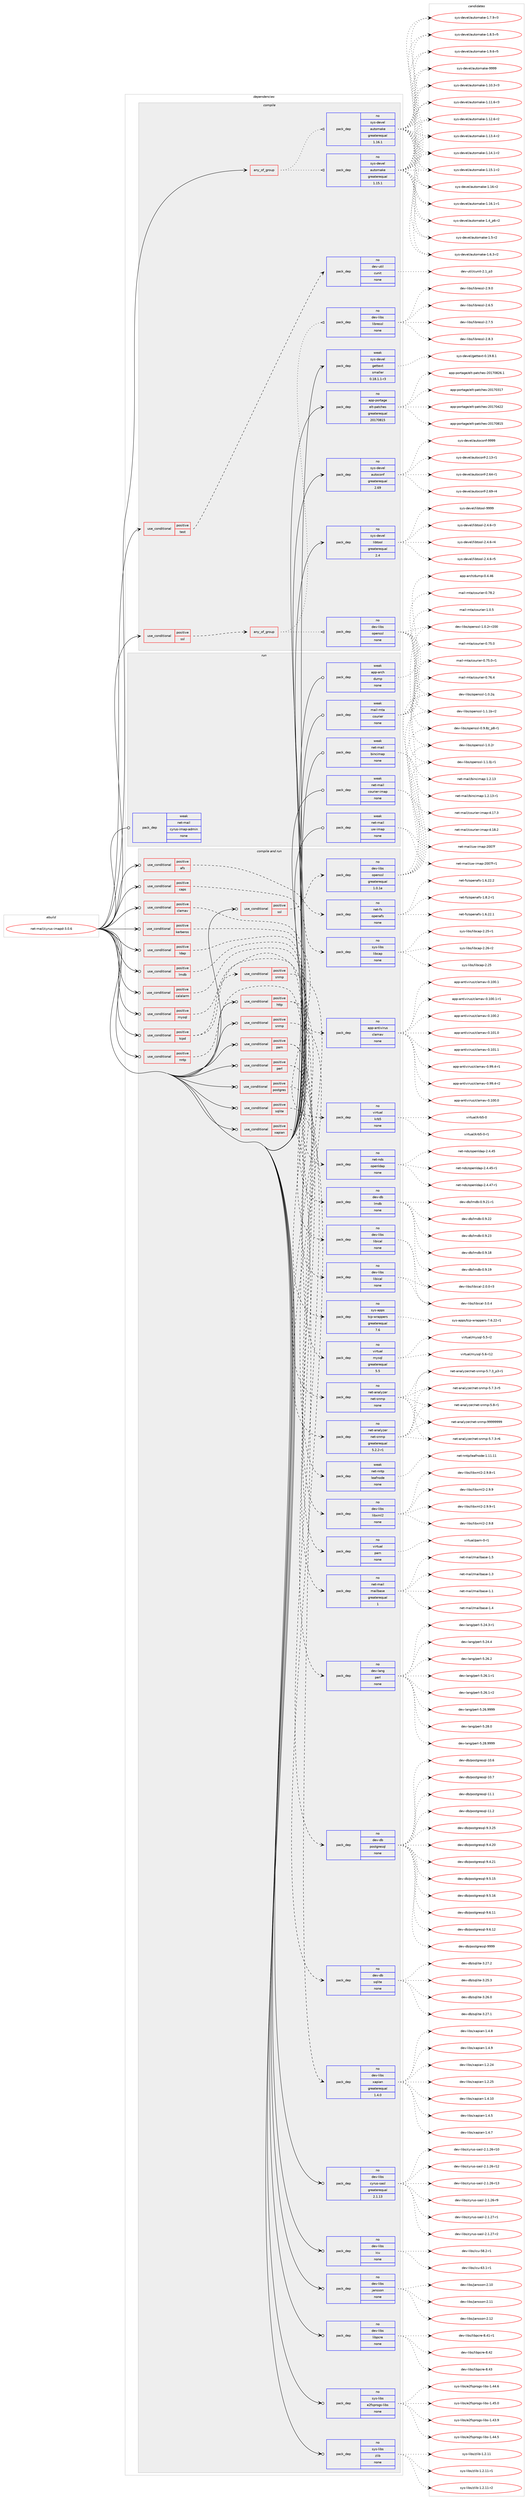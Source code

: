 digraph prolog {

# *************
# Graph options
# *************

newrank=true;
concentrate=true;
compound=true;
graph [rankdir=LR,fontname=Helvetica,fontsize=10,ranksep=1.5];#, ranksep=2.5, nodesep=0.2];
edge  [arrowhead=vee];
node  [fontname=Helvetica,fontsize=10];

# **********
# The ebuild
# **********

subgraph cluster_leftcol {
color=gray;
rank=same;
label=<<i>ebuild</i>>;
id [label="net-mail/cyrus-imapd-3.0.6", color=red, width=4, href="../net-mail/cyrus-imapd-3.0.6.svg"];
}

# ****************
# The dependencies
# ****************

subgraph cluster_midcol {
color=gray;
label=<<i>dependencies</i>>;
subgraph cluster_compile {
fillcolor="#eeeeee";
style=filled;
label=<<i>compile</i>>;
subgraph any26248 {
dependency1663247 [label=<<TABLE BORDER="0" CELLBORDER="1" CELLSPACING="0" CELLPADDING="4"><TR><TD CELLPADDING="10">any_of_group</TD></TR></TABLE>>, shape=none, color=red];subgraph pack1189097 {
dependency1663248 [label=<<TABLE BORDER="0" CELLBORDER="1" CELLSPACING="0" CELLPADDING="4" WIDTH="220"><TR><TD ROWSPAN="6" CELLPADDING="30">pack_dep</TD></TR><TR><TD WIDTH="110">no</TD></TR><TR><TD>sys-devel</TD></TR><TR><TD>automake</TD></TR><TR><TD>greaterequal</TD></TR><TR><TD>1.16.1</TD></TR></TABLE>>, shape=none, color=blue];
}
dependency1663247:e -> dependency1663248:w [weight=20,style="dotted",arrowhead="oinv"];
subgraph pack1189098 {
dependency1663249 [label=<<TABLE BORDER="0" CELLBORDER="1" CELLSPACING="0" CELLPADDING="4" WIDTH="220"><TR><TD ROWSPAN="6" CELLPADDING="30">pack_dep</TD></TR><TR><TD WIDTH="110">no</TD></TR><TR><TD>sys-devel</TD></TR><TR><TD>automake</TD></TR><TR><TD>greaterequal</TD></TR><TR><TD>1.15.1</TD></TR></TABLE>>, shape=none, color=blue];
}
dependency1663247:e -> dependency1663249:w [weight=20,style="dotted",arrowhead="oinv"];
}
id:e -> dependency1663247:w [weight=20,style="solid",arrowhead="vee"];
subgraph cond447114 {
dependency1663250 [label=<<TABLE BORDER="0" CELLBORDER="1" CELLSPACING="0" CELLPADDING="4"><TR><TD ROWSPAN="3" CELLPADDING="10">use_conditional</TD></TR><TR><TD>positive</TD></TR><TR><TD>ssl</TD></TR></TABLE>>, shape=none, color=red];
subgraph any26249 {
dependency1663251 [label=<<TABLE BORDER="0" CELLBORDER="1" CELLSPACING="0" CELLPADDING="4"><TR><TD CELLPADDING="10">any_of_group</TD></TR></TABLE>>, shape=none, color=red];subgraph pack1189099 {
dependency1663252 [label=<<TABLE BORDER="0" CELLBORDER="1" CELLSPACING="0" CELLPADDING="4" WIDTH="220"><TR><TD ROWSPAN="6" CELLPADDING="30">pack_dep</TD></TR><TR><TD WIDTH="110">no</TD></TR><TR><TD>dev-libs</TD></TR><TR><TD>openssl</TD></TR><TR><TD>none</TD></TR><TR><TD></TD></TR></TABLE>>, shape=none, color=blue];
}
dependency1663251:e -> dependency1663252:w [weight=20,style="dotted",arrowhead="oinv"];
subgraph pack1189100 {
dependency1663253 [label=<<TABLE BORDER="0" CELLBORDER="1" CELLSPACING="0" CELLPADDING="4" WIDTH="220"><TR><TD ROWSPAN="6" CELLPADDING="30">pack_dep</TD></TR><TR><TD WIDTH="110">no</TD></TR><TR><TD>dev-libs</TD></TR><TR><TD>libressl</TD></TR><TR><TD>none</TD></TR><TR><TD></TD></TR></TABLE>>, shape=none, color=blue];
}
dependency1663251:e -> dependency1663253:w [weight=20,style="dotted",arrowhead="oinv"];
}
dependency1663250:e -> dependency1663251:w [weight=20,style="dashed",arrowhead="vee"];
}
id:e -> dependency1663250:w [weight=20,style="solid",arrowhead="vee"];
subgraph cond447115 {
dependency1663254 [label=<<TABLE BORDER="0" CELLBORDER="1" CELLSPACING="0" CELLPADDING="4"><TR><TD ROWSPAN="3" CELLPADDING="10">use_conditional</TD></TR><TR><TD>positive</TD></TR><TR><TD>test</TD></TR></TABLE>>, shape=none, color=red];
subgraph pack1189101 {
dependency1663255 [label=<<TABLE BORDER="0" CELLBORDER="1" CELLSPACING="0" CELLPADDING="4" WIDTH="220"><TR><TD ROWSPAN="6" CELLPADDING="30">pack_dep</TD></TR><TR><TD WIDTH="110">no</TD></TR><TR><TD>dev-util</TD></TR><TR><TD>cunit</TD></TR><TR><TD>none</TD></TR><TR><TD></TD></TR></TABLE>>, shape=none, color=blue];
}
dependency1663254:e -> dependency1663255:w [weight=20,style="dashed",arrowhead="vee"];
}
id:e -> dependency1663254:w [weight=20,style="solid",arrowhead="vee"];
subgraph pack1189102 {
dependency1663256 [label=<<TABLE BORDER="0" CELLBORDER="1" CELLSPACING="0" CELLPADDING="4" WIDTH="220"><TR><TD ROWSPAN="6" CELLPADDING="30">pack_dep</TD></TR><TR><TD WIDTH="110">no</TD></TR><TR><TD>app-portage</TD></TR><TR><TD>elt-patches</TD></TR><TR><TD>greaterequal</TD></TR><TR><TD>20170815</TD></TR></TABLE>>, shape=none, color=blue];
}
id:e -> dependency1663256:w [weight=20,style="solid",arrowhead="vee"];
subgraph pack1189103 {
dependency1663257 [label=<<TABLE BORDER="0" CELLBORDER="1" CELLSPACING="0" CELLPADDING="4" WIDTH="220"><TR><TD ROWSPAN="6" CELLPADDING="30">pack_dep</TD></TR><TR><TD WIDTH="110">no</TD></TR><TR><TD>sys-devel</TD></TR><TR><TD>autoconf</TD></TR><TR><TD>greaterequal</TD></TR><TR><TD>2.69</TD></TR></TABLE>>, shape=none, color=blue];
}
id:e -> dependency1663257:w [weight=20,style="solid",arrowhead="vee"];
subgraph pack1189104 {
dependency1663258 [label=<<TABLE BORDER="0" CELLBORDER="1" CELLSPACING="0" CELLPADDING="4" WIDTH="220"><TR><TD ROWSPAN="6" CELLPADDING="30">pack_dep</TD></TR><TR><TD WIDTH="110">no</TD></TR><TR><TD>sys-devel</TD></TR><TR><TD>libtool</TD></TR><TR><TD>greaterequal</TD></TR><TR><TD>2.4</TD></TR></TABLE>>, shape=none, color=blue];
}
id:e -> dependency1663258:w [weight=20,style="solid",arrowhead="vee"];
subgraph pack1189105 {
dependency1663259 [label=<<TABLE BORDER="0" CELLBORDER="1" CELLSPACING="0" CELLPADDING="4" WIDTH="220"><TR><TD ROWSPAN="6" CELLPADDING="30">pack_dep</TD></TR><TR><TD WIDTH="110">weak</TD></TR><TR><TD>sys-devel</TD></TR><TR><TD>gettext</TD></TR><TR><TD>smaller</TD></TR><TR><TD>0.18.1.1-r3</TD></TR></TABLE>>, shape=none, color=blue];
}
id:e -> dependency1663259:w [weight=20,style="solid",arrowhead="vee"];
}
subgraph cluster_compileandrun {
fillcolor="#eeeeee";
style=filled;
label=<<i>compile and run</i>>;
subgraph cond447116 {
dependency1663260 [label=<<TABLE BORDER="0" CELLBORDER="1" CELLSPACING="0" CELLPADDING="4"><TR><TD ROWSPAN="3" CELLPADDING="10">use_conditional</TD></TR><TR><TD>positive</TD></TR><TR><TD>afs</TD></TR></TABLE>>, shape=none, color=red];
subgraph pack1189106 {
dependency1663261 [label=<<TABLE BORDER="0" CELLBORDER="1" CELLSPACING="0" CELLPADDING="4" WIDTH="220"><TR><TD ROWSPAN="6" CELLPADDING="30">pack_dep</TD></TR><TR><TD WIDTH="110">no</TD></TR><TR><TD>net-fs</TD></TR><TR><TD>openafs</TD></TR><TR><TD>none</TD></TR><TR><TD></TD></TR></TABLE>>, shape=none, color=blue];
}
dependency1663260:e -> dependency1663261:w [weight=20,style="dashed",arrowhead="vee"];
}
id:e -> dependency1663260:w [weight=20,style="solid",arrowhead="odotvee"];
subgraph cond447117 {
dependency1663262 [label=<<TABLE BORDER="0" CELLBORDER="1" CELLSPACING="0" CELLPADDING="4"><TR><TD ROWSPAN="3" CELLPADDING="10">use_conditional</TD></TR><TR><TD>positive</TD></TR><TR><TD>calalarm</TD></TR></TABLE>>, shape=none, color=red];
subgraph pack1189107 {
dependency1663263 [label=<<TABLE BORDER="0" CELLBORDER="1" CELLSPACING="0" CELLPADDING="4" WIDTH="220"><TR><TD ROWSPAN="6" CELLPADDING="30">pack_dep</TD></TR><TR><TD WIDTH="110">no</TD></TR><TR><TD>dev-libs</TD></TR><TR><TD>libical</TD></TR><TR><TD>none</TD></TR><TR><TD></TD></TR></TABLE>>, shape=none, color=blue];
}
dependency1663262:e -> dependency1663263:w [weight=20,style="dashed",arrowhead="vee"];
}
id:e -> dependency1663262:w [weight=20,style="solid",arrowhead="odotvee"];
subgraph cond447118 {
dependency1663264 [label=<<TABLE BORDER="0" CELLBORDER="1" CELLSPACING="0" CELLPADDING="4"><TR><TD ROWSPAN="3" CELLPADDING="10">use_conditional</TD></TR><TR><TD>positive</TD></TR><TR><TD>caps</TD></TR></TABLE>>, shape=none, color=red];
subgraph pack1189108 {
dependency1663265 [label=<<TABLE BORDER="0" CELLBORDER="1" CELLSPACING="0" CELLPADDING="4" WIDTH="220"><TR><TD ROWSPAN="6" CELLPADDING="30">pack_dep</TD></TR><TR><TD WIDTH="110">no</TD></TR><TR><TD>sys-libs</TD></TR><TR><TD>libcap</TD></TR><TR><TD>none</TD></TR><TR><TD></TD></TR></TABLE>>, shape=none, color=blue];
}
dependency1663264:e -> dependency1663265:w [weight=20,style="dashed",arrowhead="vee"];
}
id:e -> dependency1663264:w [weight=20,style="solid",arrowhead="odotvee"];
subgraph cond447119 {
dependency1663266 [label=<<TABLE BORDER="0" CELLBORDER="1" CELLSPACING="0" CELLPADDING="4"><TR><TD ROWSPAN="3" CELLPADDING="10">use_conditional</TD></TR><TR><TD>positive</TD></TR><TR><TD>clamav</TD></TR></TABLE>>, shape=none, color=red];
subgraph pack1189109 {
dependency1663267 [label=<<TABLE BORDER="0" CELLBORDER="1" CELLSPACING="0" CELLPADDING="4" WIDTH="220"><TR><TD ROWSPAN="6" CELLPADDING="30">pack_dep</TD></TR><TR><TD WIDTH="110">no</TD></TR><TR><TD>app-antivirus</TD></TR><TR><TD>clamav</TD></TR><TR><TD>none</TD></TR><TR><TD></TD></TR></TABLE>>, shape=none, color=blue];
}
dependency1663266:e -> dependency1663267:w [weight=20,style="dashed",arrowhead="vee"];
}
id:e -> dependency1663266:w [weight=20,style="solid",arrowhead="odotvee"];
subgraph cond447120 {
dependency1663268 [label=<<TABLE BORDER="0" CELLBORDER="1" CELLSPACING="0" CELLPADDING="4"><TR><TD ROWSPAN="3" CELLPADDING="10">use_conditional</TD></TR><TR><TD>positive</TD></TR><TR><TD>http</TD></TR></TABLE>>, shape=none, color=red];
subgraph pack1189110 {
dependency1663269 [label=<<TABLE BORDER="0" CELLBORDER="1" CELLSPACING="0" CELLPADDING="4" WIDTH="220"><TR><TD ROWSPAN="6" CELLPADDING="30">pack_dep</TD></TR><TR><TD WIDTH="110">no</TD></TR><TR><TD>dev-libs</TD></TR><TR><TD>libxml2</TD></TR><TR><TD>none</TD></TR><TR><TD></TD></TR></TABLE>>, shape=none, color=blue];
}
dependency1663268:e -> dependency1663269:w [weight=20,style="dashed",arrowhead="vee"];
subgraph pack1189111 {
dependency1663270 [label=<<TABLE BORDER="0" CELLBORDER="1" CELLSPACING="0" CELLPADDING="4" WIDTH="220"><TR><TD ROWSPAN="6" CELLPADDING="30">pack_dep</TD></TR><TR><TD WIDTH="110">no</TD></TR><TR><TD>dev-libs</TD></TR><TR><TD>libical</TD></TR><TR><TD>none</TD></TR><TR><TD></TD></TR></TABLE>>, shape=none, color=blue];
}
dependency1663268:e -> dependency1663270:w [weight=20,style="dashed",arrowhead="vee"];
}
id:e -> dependency1663268:w [weight=20,style="solid",arrowhead="odotvee"];
subgraph cond447121 {
dependency1663271 [label=<<TABLE BORDER="0" CELLBORDER="1" CELLSPACING="0" CELLPADDING="4"><TR><TD ROWSPAN="3" CELLPADDING="10">use_conditional</TD></TR><TR><TD>positive</TD></TR><TR><TD>kerberos</TD></TR></TABLE>>, shape=none, color=red];
subgraph pack1189112 {
dependency1663272 [label=<<TABLE BORDER="0" CELLBORDER="1" CELLSPACING="0" CELLPADDING="4" WIDTH="220"><TR><TD ROWSPAN="6" CELLPADDING="30">pack_dep</TD></TR><TR><TD WIDTH="110">no</TD></TR><TR><TD>virtual</TD></TR><TR><TD>krb5</TD></TR><TR><TD>none</TD></TR><TR><TD></TD></TR></TABLE>>, shape=none, color=blue];
}
dependency1663271:e -> dependency1663272:w [weight=20,style="dashed",arrowhead="vee"];
}
id:e -> dependency1663271:w [weight=20,style="solid",arrowhead="odotvee"];
subgraph cond447122 {
dependency1663273 [label=<<TABLE BORDER="0" CELLBORDER="1" CELLSPACING="0" CELLPADDING="4"><TR><TD ROWSPAN="3" CELLPADDING="10">use_conditional</TD></TR><TR><TD>positive</TD></TR><TR><TD>ldap</TD></TR></TABLE>>, shape=none, color=red];
subgraph pack1189113 {
dependency1663274 [label=<<TABLE BORDER="0" CELLBORDER="1" CELLSPACING="0" CELLPADDING="4" WIDTH="220"><TR><TD ROWSPAN="6" CELLPADDING="30">pack_dep</TD></TR><TR><TD WIDTH="110">no</TD></TR><TR><TD>net-nds</TD></TR><TR><TD>openldap</TD></TR><TR><TD>none</TD></TR><TR><TD></TD></TR></TABLE>>, shape=none, color=blue];
}
dependency1663273:e -> dependency1663274:w [weight=20,style="dashed",arrowhead="vee"];
}
id:e -> dependency1663273:w [weight=20,style="solid",arrowhead="odotvee"];
subgraph cond447123 {
dependency1663275 [label=<<TABLE BORDER="0" CELLBORDER="1" CELLSPACING="0" CELLPADDING="4"><TR><TD ROWSPAN="3" CELLPADDING="10">use_conditional</TD></TR><TR><TD>positive</TD></TR><TR><TD>lmdb</TD></TR></TABLE>>, shape=none, color=red];
subgraph pack1189114 {
dependency1663276 [label=<<TABLE BORDER="0" CELLBORDER="1" CELLSPACING="0" CELLPADDING="4" WIDTH="220"><TR><TD ROWSPAN="6" CELLPADDING="30">pack_dep</TD></TR><TR><TD WIDTH="110">no</TD></TR><TR><TD>dev-db</TD></TR><TR><TD>lmdb</TD></TR><TR><TD>none</TD></TR><TR><TD></TD></TR></TABLE>>, shape=none, color=blue];
}
dependency1663275:e -> dependency1663276:w [weight=20,style="dashed",arrowhead="vee"];
}
id:e -> dependency1663275:w [weight=20,style="solid",arrowhead="odotvee"];
subgraph cond447124 {
dependency1663277 [label=<<TABLE BORDER="0" CELLBORDER="1" CELLSPACING="0" CELLPADDING="4"><TR><TD ROWSPAN="3" CELLPADDING="10">use_conditional</TD></TR><TR><TD>positive</TD></TR><TR><TD>mysql</TD></TR></TABLE>>, shape=none, color=red];
subgraph pack1189115 {
dependency1663278 [label=<<TABLE BORDER="0" CELLBORDER="1" CELLSPACING="0" CELLPADDING="4" WIDTH="220"><TR><TD ROWSPAN="6" CELLPADDING="30">pack_dep</TD></TR><TR><TD WIDTH="110">no</TD></TR><TR><TD>virtual</TD></TR><TR><TD>mysql</TD></TR><TR><TD>greaterequal</TD></TR><TR><TD>5.5</TD></TR></TABLE>>, shape=none, color=blue];
}
dependency1663277:e -> dependency1663278:w [weight=20,style="dashed",arrowhead="vee"];
}
id:e -> dependency1663277:w [weight=20,style="solid",arrowhead="odotvee"];
subgraph cond447125 {
dependency1663279 [label=<<TABLE BORDER="0" CELLBORDER="1" CELLSPACING="0" CELLPADDING="4"><TR><TD ROWSPAN="3" CELLPADDING="10">use_conditional</TD></TR><TR><TD>positive</TD></TR><TR><TD>nntp</TD></TR></TABLE>>, shape=none, color=red];
subgraph pack1189116 {
dependency1663280 [label=<<TABLE BORDER="0" CELLBORDER="1" CELLSPACING="0" CELLPADDING="4" WIDTH="220"><TR><TD ROWSPAN="6" CELLPADDING="30">pack_dep</TD></TR><TR><TD WIDTH="110">weak</TD></TR><TR><TD>net-nntp</TD></TR><TR><TD>leafnode</TD></TR><TR><TD>none</TD></TR><TR><TD></TD></TR></TABLE>>, shape=none, color=blue];
}
dependency1663279:e -> dependency1663280:w [weight=20,style="dashed",arrowhead="vee"];
}
id:e -> dependency1663279:w [weight=20,style="solid",arrowhead="odotvee"];
subgraph cond447126 {
dependency1663281 [label=<<TABLE BORDER="0" CELLBORDER="1" CELLSPACING="0" CELLPADDING="4"><TR><TD ROWSPAN="3" CELLPADDING="10">use_conditional</TD></TR><TR><TD>positive</TD></TR><TR><TD>pam</TD></TR></TABLE>>, shape=none, color=red];
subgraph pack1189117 {
dependency1663282 [label=<<TABLE BORDER="0" CELLBORDER="1" CELLSPACING="0" CELLPADDING="4" WIDTH="220"><TR><TD ROWSPAN="6" CELLPADDING="30">pack_dep</TD></TR><TR><TD WIDTH="110">no</TD></TR><TR><TD>virtual</TD></TR><TR><TD>pam</TD></TR><TR><TD>none</TD></TR><TR><TD></TD></TR></TABLE>>, shape=none, color=blue];
}
dependency1663281:e -> dependency1663282:w [weight=20,style="dashed",arrowhead="vee"];
subgraph pack1189118 {
dependency1663283 [label=<<TABLE BORDER="0" CELLBORDER="1" CELLSPACING="0" CELLPADDING="4" WIDTH="220"><TR><TD ROWSPAN="6" CELLPADDING="30">pack_dep</TD></TR><TR><TD WIDTH="110">no</TD></TR><TR><TD>net-mail</TD></TR><TR><TD>mailbase</TD></TR><TR><TD>greaterequal</TD></TR><TR><TD>1</TD></TR></TABLE>>, shape=none, color=blue];
}
dependency1663281:e -> dependency1663283:w [weight=20,style="dashed",arrowhead="vee"];
}
id:e -> dependency1663281:w [weight=20,style="solid",arrowhead="odotvee"];
subgraph cond447127 {
dependency1663284 [label=<<TABLE BORDER="0" CELLBORDER="1" CELLSPACING="0" CELLPADDING="4"><TR><TD ROWSPAN="3" CELLPADDING="10">use_conditional</TD></TR><TR><TD>positive</TD></TR><TR><TD>perl</TD></TR></TABLE>>, shape=none, color=red];
subgraph pack1189119 {
dependency1663285 [label=<<TABLE BORDER="0" CELLBORDER="1" CELLSPACING="0" CELLPADDING="4" WIDTH="220"><TR><TD ROWSPAN="6" CELLPADDING="30">pack_dep</TD></TR><TR><TD WIDTH="110">no</TD></TR><TR><TD>dev-lang</TD></TR><TR><TD>perl</TD></TR><TR><TD>none</TD></TR><TR><TD></TD></TR></TABLE>>, shape=none, color=blue];
}
dependency1663284:e -> dependency1663285:w [weight=20,style="dashed",arrowhead="vee"];
}
id:e -> dependency1663284:w [weight=20,style="solid",arrowhead="odotvee"];
subgraph cond447128 {
dependency1663286 [label=<<TABLE BORDER="0" CELLBORDER="1" CELLSPACING="0" CELLPADDING="4"><TR><TD ROWSPAN="3" CELLPADDING="10">use_conditional</TD></TR><TR><TD>positive</TD></TR><TR><TD>postgres</TD></TR></TABLE>>, shape=none, color=red];
subgraph pack1189120 {
dependency1663287 [label=<<TABLE BORDER="0" CELLBORDER="1" CELLSPACING="0" CELLPADDING="4" WIDTH="220"><TR><TD ROWSPAN="6" CELLPADDING="30">pack_dep</TD></TR><TR><TD WIDTH="110">no</TD></TR><TR><TD>dev-db</TD></TR><TR><TD>postgresql</TD></TR><TR><TD>none</TD></TR><TR><TD></TD></TR></TABLE>>, shape=none, color=blue];
}
dependency1663286:e -> dependency1663287:w [weight=20,style="dashed",arrowhead="vee"];
}
id:e -> dependency1663286:w [weight=20,style="solid",arrowhead="odotvee"];
subgraph cond447129 {
dependency1663288 [label=<<TABLE BORDER="0" CELLBORDER="1" CELLSPACING="0" CELLPADDING="4"><TR><TD ROWSPAN="3" CELLPADDING="10">use_conditional</TD></TR><TR><TD>positive</TD></TR><TR><TD>snmp</TD></TR></TABLE>>, shape=none, color=red];
subgraph pack1189121 {
dependency1663289 [label=<<TABLE BORDER="0" CELLBORDER="1" CELLSPACING="0" CELLPADDING="4" WIDTH="220"><TR><TD ROWSPAN="6" CELLPADDING="30">pack_dep</TD></TR><TR><TD WIDTH="110">no</TD></TR><TR><TD>net-analyzer</TD></TR><TR><TD>net-snmp</TD></TR><TR><TD>greaterequal</TD></TR><TR><TD>5.2.2-r1</TD></TR></TABLE>>, shape=none, color=blue];
}
dependency1663288:e -> dependency1663289:w [weight=20,style="dashed",arrowhead="vee"];
}
id:e -> dependency1663288:w [weight=20,style="solid",arrowhead="odotvee"];
subgraph cond447130 {
dependency1663290 [label=<<TABLE BORDER="0" CELLBORDER="1" CELLSPACING="0" CELLPADDING="4"><TR><TD ROWSPAN="3" CELLPADDING="10">use_conditional</TD></TR><TR><TD>positive</TD></TR><TR><TD>sqlite</TD></TR></TABLE>>, shape=none, color=red];
subgraph pack1189122 {
dependency1663291 [label=<<TABLE BORDER="0" CELLBORDER="1" CELLSPACING="0" CELLPADDING="4" WIDTH="220"><TR><TD ROWSPAN="6" CELLPADDING="30">pack_dep</TD></TR><TR><TD WIDTH="110">no</TD></TR><TR><TD>dev-db</TD></TR><TR><TD>sqlite</TD></TR><TR><TD>none</TD></TR><TR><TD></TD></TR></TABLE>>, shape=none, color=blue];
}
dependency1663290:e -> dependency1663291:w [weight=20,style="dashed",arrowhead="vee"];
}
id:e -> dependency1663290:w [weight=20,style="solid",arrowhead="odotvee"];
subgraph cond447131 {
dependency1663292 [label=<<TABLE BORDER="0" CELLBORDER="1" CELLSPACING="0" CELLPADDING="4"><TR><TD ROWSPAN="3" CELLPADDING="10">use_conditional</TD></TR><TR><TD>positive</TD></TR><TR><TD>ssl</TD></TR></TABLE>>, shape=none, color=red];
subgraph pack1189123 {
dependency1663293 [label=<<TABLE BORDER="0" CELLBORDER="1" CELLSPACING="0" CELLPADDING="4" WIDTH="220"><TR><TD ROWSPAN="6" CELLPADDING="30">pack_dep</TD></TR><TR><TD WIDTH="110">no</TD></TR><TR><TD>dev-libs</TD></TR><TR><TD>openssl</TD></TR><TR><TD>greaterequal</TD></TR><TR><TD>1.0.1e</TD></TR></TABLE>>, shape=none, color=blue];
}
dependency1663292:e -> dependency1663293:w [weight=20,style="dashed",arrowhead="vee"];
}
id:e -> dependency1663292:w [weight=20,style="solid",arrowhead="odotvee"];
subgraph cond447132 {
dependency1663294 [label=<<TABLE BORDER="0" CELLBORDER="1" CELLSPACING="0" CELLPADDING="4"><TR><TD ROWSPAN="3" CELLPADDING="10">use_conditional</TD></TR><TR><TD>positive</TD></TR><TR><TD>tcpd</TD></TR></TABLE>>, shape=none, color=red];
subgraph pack1189124 {
dependency1663295 [label=<<TABLE BORDER="0" CELLBORDER="1" CELLSPACING="0" CELLPADDING="4" WIDTH="220"><TR><TD ROWSPAN="6" CELLPADDING="30">pack_dep</TD></TR><TR><TD WIDTH="110">no</TD></TR><TR><TD>sys-apps</TD></TR><TR><TD>tcp-wrappers</TD></TR><TR><TD>greaterequal</TD></TR><TR><TD>7.6</TD></TR></TABLE>>, shape=none, color=blue];
}
dependency1663294:e -> dependency1663295:w [weight=20,style="dashed",arrowhead="vee"];
subgraph cond447133 {
dependency1663296 [label=<<TABLE BORDER="0" CELLBORDER="1" CELLSPACING="0" CELLPADDING="4"><TR><TD ROWSPAN="3" CELLPADDING="10">use_conditional</TD></TR><TR><TD>positive</TD></TR><TR><TD>snmp</TD></TR></TABLE>>, shape=none, color=red];
subgraph pack1189125 {
dependency1663297 [label=<<TABLE BORDER="0" CELLBORDER="1" CELLSPACING="0" CELLPADDING="4" WIDTH="220"><TR><TD ROWSPAN="6" CELLPADDING="30">pack_dep</TD></TR><TR><TD WIDTH="110">no</TD></TR><TR><TD>net-analyzer</TD></TR><TR><TD>net-snmp</TD></TR><TR><TD>none</TD></TR><TR><TD></TD></TR></TABLE>>, shape=none, color=blue];
}
dependency1663296:e -> dependency1663297:w [weight=20,style="dashed",arrowhead="vee"];
}
dependency1663294:e -> dependency1663296:w [weight=20,style="dashed",arrowhead="vee"];
}
id:e -> dependency1663294:w [weight=20,style="solid",arrowhead="odotvee"];
subgraph cond447134 {
dependency1663298 [label=<<TABLE BORDER="0" CELLBORDER="1" CELLSPACING="0" CELLPADDING="4"><TR><TD ROWSPAN="3" CELLPADDING="10">use_conditional</TD></TR><TR><TD>positive</TD></TR><TR><TD>xapian</TD></TR></TABLE>>, shape=none, color=red];
subgraph pack1189126 {
dependency1663299 [label=<<TABLE BORDER="0" CELLBORDER="1" CELLSPACING="0" CELLPADDING="4" WIDTH="220"><TR><TD ROWSPAN="6" CELLPADDING="30">pack_dep</TD></TR><TR><TD WIDTH="110">no</TD></TR><TR><TD>dev-libs</TD></TR><TR><TD>xapian</TD></TR><TR><TD>greaterequal</TD></TR><TR><TD>1.4.0</TD></TR></TABLE>>, shape=none, color=blue];
}
dependency1663298:e -> dependency1663299:w [weight=20,style="dashed",arrowhead="vee"];
}
id:e -> dependency1663298:w [weight=20,style="solid",arrowhead="odotvee"];
subgraph pack1189127 {
dependency1663300 [label=<<TABLE BORDER="0" CELLBORDER="1" CELLSPACING="0" CELLPADDING="4" WIDTH="220"><TR><TD ROWSPAN="6" CELLPADDING="30">pack_dep</TD></TR><TR><TD WIDTH="110">no</TD></TR><TR><TD>dev-libs</TD></TR><TR><TD>cyrus-sasl</TD></TR><TR><TD>greaterequal</TD></TR><TR><TD>2.1.13</TD></TR></TABLE>>, shape=none, color=blue];
}
id:e -> dependency1663300:w [weight=20,style="solid",arrowhead="odotvee"];
subgraph pack1189128 {
dependency1663301 [label=<<TABLE BORDER="0" CELLBORDER="1" CELLSPACING="0" CELLPADDING="4" WIDTH="220"><TR><TD ROWSPAN="6" CELLPADDING="30">pack_dep</TD></TR><TR><TD WIDTH="110">no</TD></TR><TR><TD>dev-libs</TD></TR><TR><TD>icu</TD></TR><TR><TD>none</TD></TR><TR><TD></TD></TR></TABLE>>, shape=none, color=blue];
}
id:e -> dependency1663301:w [weight=20,style="solid",arrowhead="odotvee"];
subgraph pack1189129 {
dependency1663302 [label=<<TABLE BORDER="0" CELLBORDER="1" CELLSPACING="0" CELLPADDING="4" WIDTH="220"><TR><TD ROWSPAN="6" CELLPADDING="30">pack_dep</TD></TR><TR><TD WIDTH="110">no</TD></TR><TR><TD>dev-libs</TD></TR><TR><TD>jansson</TD></TR><TR><TD>none</TD></TR><TR><TD></TD></TR></TABLE>>, shape=none, color=blue];
}
id:e -> dependency1663302:w [weight=20,style="solid",arrowhead="odotvee"];
subgraph pack1189130 {
dependency1663303 [label=<<TABLE BORDER="0" CELLBORDER="1" CELLSPACING="0" CELLPADDING="4" WIDTH="220"><TR><TD ROWSPAN="6" CELLPADDING="30">pack_dep</TD></TR><TR><TD WIDTH="110">no</TD></TR><TR><TD>dev-libs</TD></TR><TR><TD>libpcre</TD></TR><TR><TD>none</TD></TR><TR><TD></TD></TR></TABLE>>, shape=none, color=blue];
}
id:e -> dependency1663303:w [weight=20,style="solid",arrowhead="odotvee"];
subgraph pack1189131 {
dependency1663304 [label=<<TABLE BORDER="0" CELLBORDER="1" CELLSPACING="0" CELLPADDING="4" WIDTH="220"><TR><TD ROWSPAN="6" CELLPADDING="30">pack_dep</TD></TR><TR><TD WIDTH="110">no</TD></TR><TR><TD>sys-libs</TD></TR><TR><TD>e2fsprogs-libs</TD></TR><TR><TD>none</TD></TR><TR><TD></TD></TR></TABLE>>, shape=none, color=blue];
}
id:e -> dependency1663304:w [weight=20,style="solid",arrowhead="odotvee"];
subgraph pack1189132 {
dependency1663305 [label=<<TABLE BORDER="0" CELLBORDER="1" CELLSPACING="0" CELLPADDING="4" WIDTH="220"><TR><TD ROWSPAN="6" CELLPADDING="30">pack_dep</TD></TR><TR><TD WIDTH="110">no</TD></TR><TR><TD>sys-libs</TD></TR><TR><TD>zlib</TD></TR><TR><TD>none</TD></TR><TR><TD></TD></TR></TABLE>>, shape=none, color=blue];
}
id:e -> dependency1663305:w [weight=20,style="solid",arrowhead="odotvee"];
}
subgraph cluster_run {
fillcolor="#eeeeee";
style=filled;
label=<<i>run</i>>;
subgraph pack1189133 {
dependency1663306 [label=<<TABLE BORDER="0" CELLBORDER="1" CELLSPACING="0" CELLPADDING="4" WIDTH="220"><TR><TD ROWSPAN="6" CELLPADDING="30">pack_dep</TD></TR><TR><TD WIDTH="110">weak</TD></TR><TR><TD>app-arch</TD></TR><TR><TD>dump</TD></TR><TR><TD>none</TD></TR><TR><TD></TD></TR></TABLE>>, shape=none, color=blue];
}
id:e -> dependency1663306:w [weight=20,style="solid",arrowhead="odot"];
subgraph pack1189134 {
dependency1663307 [label=<<TABLE BORDER="0" CELLBORDER="1" CELLSPACING="0" CELLPADDING="4" WIDTH="220"><TR><TD ROWSPAN="6" CELLPADDING="30">pack_dep</TD></TR><TR><TD WIDTH="110">weak</TD></TR><TR><TD>mail-mta</TD></TR><TR><TD>courier</TD></TR><TR><TD>none</TD></TR><TR><TD></TD></TR></TABLE>>, shape=none, color=blue];
}
id:e -> dependency1663307:w [weight=20,style="solid",arrowhead="odot"];
subgraph pack1189135 {
dependency1663308 [label=<<TABLE BORDER="0" CELLBORDER="1" CELLSPACING="0" CELLPADDING="4" WIDTH="220"><TR><TD ROWSPAN="6" CELLPADDING="30">pack_dep</TD></TR><TR><TD WIDTH="110">weak</TD></TR><TR><TD>net-mail</TD></TR><TR><TD>bincimap</TD></TR><TR><TD>none</TD></TR><TR><TD></TD></TR></TABLE>>, shape=none, color=blue];
}
id:e -> dependency1663308:w [weight=20,style="solid",arrowhead="odot"];
subgraph pack1189136 {
dependency1663309 [label=<<TABLE BORDER="0" CELLBORDER="1" CELLSPACING="0" CELLPADDING="4" WIDTH="220"><TR><TD ROWSPAN="6" CELLPADDING="30">pack_dep</TD></TR><TR><TD WIDTH="110">weak</TD></TR><TR><TD>net-mail</TD></TR><TR><TD>courier-imap</TD></TR><TR><TD>none</TD></TR><TR><TD></TD></TR></TABLE>>, shape=none, color=blue];
}
id:e -> dependency1663309:w [weight=20,style="solid",arrowhead="odot"];
subgraph pack1189137 {
dependency1663310 [label=<<TABLE BORDER="0" CELLBORDER="1" CELLSPACING="0" CELLPADDING="4" WIDTH="220"><TR><TD ROWSPAN="6" CELLPADDING="30">pack_dep</TD></TR><TR><TD WIDTH="110">weak</TD></TR><TR><TD>net-mail</TD></TR><TR><TD>cyrus-imap-admin</TD></TR><TR><TD>none</TD></TR><TR><TD></TD></TR></TABLE>>, shape=none, color=blue];
}
id:e -> dependency1663310:w [weight=20,style="solid",arrowhead="odot"];
subgraph pack1189138 {
dependency1663311 [label=<<TABLE BORDER="0" CELLBORDER="1" CELLSPACING="0" CELLPADDING="4" WIDTH="220"><TR><TD ROWSPAN="6" CELLPADDING="30">pack_dep</TD></TR><TR><TD WIDTH="110">weak</TD></TR><TR><TD>net-mail</TD></TR><TR><TD>uw-imap</TD></TR><TR><TD>none</TD></TR><TR><TD></TD></TR></TABLE>>, shape=none, color=blue];
}
id:e -> dependency1663311:w [weight=20,style="solid",arrowhead="odot"];
}
}

# **************
# The candidates
# **************

subgraph cluster_choices {
rank=same;
color=gray;
label=<<i>candidates</i>>;

subgraph choice1189097 {
color=black;
nodesep=1;
choice11512111545100101118101108479711711611110997107101454946494846514511451 [label="sys-devel/automake-1.10.3-r3", color=red, width=4,href="../sys-devel/automake-1.10.3-r3.svg"];
choice11512111545100101118101108479711711611110997107101454946494946544511451 [label="sys-devel/automake-1.11.6-r3", color=red, width=4,href="../sys-devel/automake-1.11.6-r3.svg"];
choice11512111545100101118101108479711711611110997107101454946495046544511450 [label="sys-devel/automake-1.12.6-r2", color=red, width=4,href="../sys-devel/automake-1.12.6-r2.svg"];
choice11512111545100101118101108479711711611110997107101454946495146524511450 [label="sys-devel/automake-1.13.4-r2", color=red, width=4,href="../sys-devel/automake-1.13.4-r2.svg"];
choice11512111545100101118101108479711711611110997107101454946495246494511450 [label="sys-devel/automake-1.14.1-r2", color=red, width=4,href="../sys-devel/automake-1.14.1-r2.svg"];
choice11512111545100101118101108479711711611110997107101454946495346494511450 [label="sys-devel/automake-1.15.1-r2", color=red, width=4,href="../sys-devel/automake-1.15.1-r2.svg"];
choice1151211154510010111810110847971171161111099710710145494649544511450 [label="sys-devel/automake-1.16-r2", color=red, width=4,href="../sys-devel/automake-1.16-r2.svg"];
choice11512111545100101118101108479711711611110997107101454946495446494511449 [label="sys-devel/automake-1.16.1-r1", color=red, width=4,href="../sys-devel/automake-1.16.1-r1.svg"];
choice115121115451001011181011084797117116111109971071014549465295112544511450 [label="sys-devel/automake-1.4_p6-r2", color=red, width=4,href="../sys-devel/automake-1.4_p6-r2.svg"];
choice11512111545100101118101108479711711611110997107101454946534511450 [label="sys-devel/automake-1.5-r2", color=red, width=4,href="../sys-devel/automake-1.5-r2.svg"];
choice115121115451001011181011084797117116111109971071014549465446514511450 [label="sys-devel/automake-1.6.3-r2", color=red, width=4,href="../sys-devel/automake-1.6.3-r2.svg"];
choice115121115451001011181011084797117116111109971071014549465546574511451 [label="sys-devel/automake-1.7.9-r3", color=red, width=4,href="../sys-devel/automake-1.7.9-r3.svg"];
choice115121115451001011181011084797117116111109971071014549465646534511453 [label="sys-devel/automake-1.8.5-r5", color=red, width=4,href="../sys-devel/automake-1.8.5-r5.svg"];
choice115121115451001011181011084797117116111109971071014549465746544511453 [label="sys-devel/automake-1.9.6-r5", color=red, width=4,href="../sys-devel/automake-1.9.6-r5.svg"];
choice115121115451001011181011084797117116111109971071014557575757 [label="sys-devel/automake-9999", color=red, width=4,href="../sys-devel/automake-9999.svg"];
dependency1663248:e -> choice11512111545100101118101108479711711611110997107101454946494846514511451:w [style=dotted,weight="100"];
dependency1663248:e -> choice11512111545100101118101108479711711611110997107101454946494946544511451:w [style=dotted,weight="100"];
dependency1663248:e -> choice11512111545100101118101108479711711611110997107101454946495046544511450:w [style=dotted,weight="100"];
dependency1663248:e -> choice11512111545100101118101108479711711611110997107101454946495146524511450:w [style=dotted,weight="100"];
dependency1663248:e -> choice11512111545100101118101108479711711611110997107101454946495246494511450:w [style=dotted,weight="100"];
dependency1663248:e -> choice11512111545100101118101108479711711611110997107101454946495346494511450:w [style=dotted,weight="100"];
dependency1663248:e -> choice1151211154510010111810110847971171161111099710710145494649544511450:w [style=dotted,weight="100"];
dependency1663248:e -> choice11512111545100101118101108479711711611110997107101454946495446494511449:w [style=dotted,weight="100"];
dependency1663248:e -> choice115121115451001011181011084797117116111109971071014549465295112544511450:w [style=dotted,weight="100"];
dependency1663248:e -> choice11512111545100101118101108479711711611110997107101454946534511450:w [style=dotted,weight="100"];
dependency1663248:e -> choice115121115451001011181011084797117116111109971071014549465446514511450:w [style=dotted,weight="100"];
dependency1663248:e -> choice115121115451001011181011084797117116111109971071014549465546574511451:w [style=dotted,weight="100"];
dependency1663248:e -> choice115121115451001011181011084797117116111109971071014549465646534511453:w [style=dotted,weight="100"];
dependency1663248:e -> choice115121115451001011181011084797117116111109971071014549465746544511453:w [style=dotted,weight="100"];
dependency1663248:e -> choice115121115451001011181011084797117116111109971071014557575757:w [style=dotted,weight="100"];
}
subgraph choice1189098 {
color=black;
nodesep=1;
choice11512111545100101118101108479711711611110997107101454946494846514511451 [label="sys-devel/automake-1.10.3-r3", color=red, width=4,href="../sys-devel/automake-1.10.3-r3.svg"];
choice11512111545100101118101108479711711611110997107101454946494946544511451 [label="sys-devel/automake-1.11.6-r3", color=red, width=4,href="../sys-devel/automake-1.11.6-r3.svg"];
choice11512111545100101118101108479711711611110997107101454946495046544511450 [label="sys-devel/automake-1.12.6-r2", color=red, width=4,href="../sys-devel/automake-1.12.6-r2.svg"];
choice11512111545100101118101108479711711611110997107101454946495146524511450 [label="sys-devel/automake-1.13.4-r2", color=red, width=4,href="../sys-devel/automake-1.13.4-r2.svg"];
choice11512111545100101118101108479711711611110997107101454946495246494511450 [label="sys-devel/automake-1.14.1-r2", color=red, width=4,href="../sys-devel/automake-1.14.1-r2.svg"];
choice11512111545100101118101108479711711611110997107101454946495346494511450 [label="sys-devel/automake-1.15.1-r2", color=red, width=4,href="../sys-devel/automake-1.15.1-r2.svg"];
choice1151211154510010111810110847971171161111099710710145494649544511450 [label="sys-devel/automake-1.16-r2", color=red, width=4,href="../sys-devel/automake-1.16-r2.svg"];
choice11512111545100101118101108479711711611110997107101454946495446494511449 [label="sys-devel/automake-1.16.1-r1", color=red, width=4,href="../sys-devel/automake-1.16.1-r1.svg"];
choice115121115451001011181011084797117116111109971071014549465295112544511450 [label="sys-devel/automake-1.4_p6-r2", color=red, width=4,href="../sys-devel/automake-1.4_p6-r2.svg"];
choice11512111545100101118101108479711711611110997107101454946534511450 [label="sys-devel/automake-1.5-r2", color=red, width=4,href="../sys-devel/automake-1.5-r2.svg"];
choice115121115451001011181011084797117116111109971071014549465446514511450 [label="sys-devel/automake-1.6.3-r2", color=red, width=4,href="../sys-devel/automake-1.6.3-r2.svg"];
choice115121115451001011181011084797117116111109971071014549465546574511451 [label="sys-devel/automake-1.7.9-r3", color=red, width=4,href="../sys-devel/automake-1.7.9-r3.svg"];
choice115121115451001011181011084797117116111109971071014549465646534511453 [label="sys-devel/automake-1.8.5-r5", color=red, width=4,href="../sys-devel/automake-1.8.5-r5.svg"];
choice115121115451001011181011084797117116111109971071014549465746544511453 [label="sys-devel/automake-1.9.6-r5", color=red, width=4,href="../sys-devel/automake-1.9.6-r5.svg"];
choice115121115451001011181011084797117116111109971071014557575757 [label="sys-devel/automake-9999", color=red, width=4,href="../sys-devel/automake-9999.svg"];
dependency1663249:e -> choice11512111545100101118101108479711711611110997107101454946494846514511451:w [style=dotted,weight="100"];
dependency1663249:e -> choice11512111545100101118101108479711711611110997107101454946494946544511451:w [style=dotted,weight="100"];
dependency1663249:e -> choice11512111545100101118101108479711711611110997107101454946495046544511450:w [style=dotted,weight="100"];
dependency1663249:e -> choice11512111545100101118101108479711711611110997107101454946495146524511450:w [style=dotted,weight="100"];
dependency1663249:e -> choice11512111545100101118101108479711711611110997107101454946495246494511450:w [style=dotted,weight="100"];
dependency1663249:e -> choice11512111545100101118101108479711711611110997107101454946495346494511450:w [style=dotted,weight="100"];
dependency1663249:e -> choice1151211154510010111810110847971171161111099710710145494649544511450:w [style=dotted,weight="100"];
dependency1663249:e -> choice11512111545100101118101108479711711611110997107101454946495446494511449:w [style=dotted,weight="100"];
dependency1663249:e -> choice115121115451001011181011084797117116111109971071014549465295112544511450:w [style=dotted,weight="100"];
dependency1663249:e -> choice11512111545100101118101108479711711611110997107101454946534511450:w [style=dotted,weight="100"];
dependency1663249:e -> choice115121115451001011181011084797117116111109971071014549465446514511450:w [style=dotted,weight="100"];
dependency1663249:e -> choice115121115451001011181011084797117116111109971071014549465546574511451:w [style=dotted,weight="100"];
dependency1663249:e -> choice115121115451001011181011084797117116111109971071014549465646534511453:w [style=dotted,weight="100"];
dependency1663249:e -> choice115121115451001011181011084797117116111109971071014549465746544511453:w [style=dotted,weight="100"];
dependency1663249:e -> choice115121115451001011181011084797117116111109971071014557575757:w [style=dotted,weight="100"];
}
subgraph choice1189099 {
color=black;
nodesep=1;
choice10010111845108105981154711111210111011511510845484657465612295112564511449 [label="dev-libs/openssl-0.9.8z_p8-r1", color=red, width=4,href="../dev-libs/openssl-0.9.8z_p8-r1.svg"];
choice100101118451081059811547111112101110115115108454946484650113 [label="dev-libs/openssl-1.0.2q", color=red, width=4,href="../dev-libs/openssl-1.0.2q.svg"];
choice100101118451081059811547111112101110115115108454946484650114 [label="dev-libs/openssl-1.0.2r", color=red, width=4,href="../dev-libs/openssl-1.0.2r.svg"];
choice10010111845108105981154711111210111011511510845494648465011445114504848 [label="dev-libs/openssl-1.0.2r-r200", color=red, width=4,href="../dev-libs/openssl-1.0.2r-r200.svg"];
choice1001011184510810598115471111121011101151151084549464946481064511449 [label="dev-libs/openssl-1.1.0j-r1", color=red, width=4,href="../dev-libs/openssl-1.1.0j-r1.svg"];
choice100101118451081059811547111112101110115115108454946494649984511450 [label="dev-libs/openssl-1.1.1b-r2", color=red, width=4,href="../dev-libs/openssl-1.1.1b-r2.svg"];
dependency1663252:e -> choice10010111845108105981154711111210111011511510845484657465612295112564511449:w [style=dotted,weight="100"];
dependency1663252:e -> choice100101118451081059811547111112101110115115108454946484650113:w [style=dotted,weight="100"];
dependency1663252:e -> choice100101118451081059811547111112101110115115108454946484650114:w [style=dotted,weight="100"];
dependency1663252:e -> choice10010111845108105981154711111210111011511510845494648465011445114504848:w [style=dotted,weight="100"];
dependency1663252:e -> choice1001011184510810598115471111121011101151151084549464946481064511449:w [style=dotted,weight="100"];
dependency1663252:e -> choice100101118451081059811547111112101110115115108454946494649984511450:w [style=dotted,weight="100"];
}
subgraph choice1189100 {
color=black;
nodesep=1;
choice10010111845108105981154710810598114101115115108455046544653 [label="dev-libs/libressl-2.6.5", color=red, width=4,href="../dev-libs/libressl-2.6.5.svg"];
choice10010111845108105981154710810598114101115115108455046554653 [label="dev-libs/libressl-2.7.5", color=red, width=4,href="../dev-libs/libressl-2.7.5.svg"];
choice10010111845108105981154710810598114101115115108455046564651 [label="dev-libs/libressl-2.8.3", color=red, width=4,href="../dev-libs/libressl-2.8.3.svg"];
choice10010111845108105981154710810598114101115115108455046574648 [label="dev-libs/libressl-2.9.0", color=red, width=4,href="../dev-libs/libressl-2.9.0.svg"];
dependency1663253:e -> choice10010111845108105981154710810598114101115115108455046544653:w [style=dotted,weight="100"];
dependency1663253:e -> choice10010111845108105981154710810598114101115115108455046554653:w [style=dotted,weight="100"];
dependency1663253:e -> choice10010111845108105981154710810598114101115115108455046564651:w [style=dotted,weight="100"];
dependency1663253:e -> choice10010111845108105981154710810598114101115115108455046574648:w [style=dotted,weight="100"];
}
subgraph choice1189101 {
color=black;
nodesep=1;
choice100101118451171161051084799117110105116455046499511251 [label="dev-util/cunit-2.1_p3", color=red, width=4,href="../dev-util/cunit-2.1_p3.svg"];
dependency1663255:e -> choice100101118451171161051084799117110105116455046499511251:w [style=dotted,weight="100"];
}
subgraph choice1189102 {
color=black;
nodesep=1;
choice97112112451121111141169710310147101108116451129711699104101115455048495548514955 [label="app-portage/elt-patches-20170317", color=red, width=4,href="../app-portage/elt-patches-20170317.svg"];
choice97112112451121111141169710310147101108116451129711699104101115455048495548525050 [label="app-portage/elt-patches-20170422", color=red, width=4,href="../app-portage/elt-patches-20170422.svg"];
choice97112112451121111141169710310147101108116451129711699104101115455048495548564953 [label="app-portage/elt-patches-20170815", color=red, width=4,href="../app-portage/elt-patches-20170815.svg"];
choice971121124511211111411697103101471011081164511297116991041011154550484955485650544649 [label="app-portage/elt-patches-20170826.1", color=red, width=4,href="../app-portage/elt-patches-20170826.1.svg"];
dependency1663256:e -> choice97112112451121111141169710310147101108116451129711699104101115455048495548514955:w [style=dotted,weight="100"];
dependency1663256:e -> choice97112112451121111141169710310147101108116451129711699104101115455048495548525050:w [style=dotted,weight="100"];
dependency1663256:e -> choice97112112451121111141169710310147101108116451129711699104101115455048495548564953:w [style=dotted,weight="100"];
dependency1663256:e -> choice971121124511211111411697103101471011081164511297116991041011154550484955485650544649:w [style=dotted,weight="100"];
}
subgraph choice1189103 {
color=black;
nodesep=1;
choice1151211154510010111810110847971171161119911111010245504649514511449 [label="sys-devel/autoconf-2.13-r1", color=red, width=4,href="../sys-devel/autoconf-2.13-r1.svg"];
choice1151211154510010111810110847971171161119911111010245504654524511449 [label="sys-devel/autoconf-2.64-r1", color=red, width=4,href="../sys-devel/autoconf-2.64-r1.svg"];
choice1151211154510010111810110847971171161119911111010245504654574511452 [label="sys-devel/autoconf-2.69-r4", color=red, width=4,href="../sys-devel/autoconf-2.69-r4.svg"];
choice115121115451001011181011084797117116111991111101024557575757 [label="sys-devel/autoconf-9999", color=red, width=4,href="../sys-devel/autoconf-9999.svg"];
dependency1663257:e -> choice1151211154510010111810110847971171161119911111010245504649514511449:w [style=dotted,weight="100"];
dependency1663257:e -> choice1151211154510010111810110847971171161119911111010245504654524511449:w [style=dotted,weight="100"];
dependency1663257:e -> choice1151211154510010111810110847971171161119911111010245504654574511452:w [style=dotted,weight="100"];
dependency1663257:e -> choice115121115451001011181011084797117116111991111101024557575757:w [style=dotted,weight="100"];
}
subgraph choice1189104 {
color=black;
nodesep=1;
choice1151211154510010111810110847108105981161111111084550465246544511451 [label="sys-devel/libtool-2.4.6-r3", color=red, width=4,href="../sys-devel/libtool-2.4.6-r3.svg"];
choice1151211154510010111810110847108105981161111111084550465246544511452 [label="sys-devel/libtool-2.4.6-r4", color=red, width=4,href="../sys-devel/libtool-2.4.6-r4.svg"];
choice1151211154510010111810110847108105981161111111084550465246544511453 [label="sys-devel/libtool-2.4.6-r5", color=red, width=4,href="../sys-devel/libtool-2.4.6-r5.svg"];
choice1151211154510010111810110847108105981161111111084557575757 [label="sys-devel/libtool-9999", color=red, width=4,href="../sys-devel/libtool-9999.svg"];
dependency1663258:e -> choice1151211154510010111810110847108105981161111111084550465246544511451:w [style=dotted,weight="100"];
dependency1663258:e -> choice1151211154510010111810110847108105981161111111084550465246544511452:w [style=dotted,weight="100"];
dependency1663258:e -> choice1151211154510010111810110847108105981161111111084550465246544511453:w [style=dotted,weight="100"];
dependency1663258:e -> choice1151211154510010111810110847108105981161111111084557575757:w [style=dotted,weight="100"];
}
subgraph choice1189105 {
color=black;
nodesep=1;
choice1151211154510010111810110847103101116116101120116454846495746564649 [label="sys-devel/gettext-0.19.8.1", color=red, width=4,href="../sys-devel/gettext-0.19.8.1.svg"];
dependency1663259:e -> choice1151211154510010111810110847103101116116101120116454846495746564649:w [style=dotted,weight="100"];
}
subgraph choice1189106 {
color=black;
nodesep=1;
choice110101116451021154711111210111097102115454946544650504649 [label="net-fs/openafs-1.6.22.1", color=red, width=4,href="../net-fs/openafs-1.6.22.1.svg"];
choice110101116451021154711111210111097102115454946544650504650 [label="net-fs/openafs-1.6.22.2", color=red, width=4,href="../net-fs/openafs-1.6.22.2.svg"];
choice1101011164510211547111112101110971021154549465646504511449 [label="net-fs/openafs-1.8.2-r1", color=red, width=4,href="../net-fs/openafs-1.8.2-r1.svg"];
dependency1663261:e -> choice110101116451021154711111210111097102115454946544650504649:w [style=dotted,weight="100"];
dependency1663261:e -> choice110101116451021154711111210111097102115454946544650504650:w [style=dotted,weight="100"];
dependency1663261:e -> choice1101011164510211547111112101110971021154549465646504511449:w [style=dotted,weight="100"];
}
subgraph choice1189107 {
color=black;
nodesep=1;
choice1001011184510810598115471081059810599971084550464846484511451 [label="dev-libs/libical-2.0.0-r3", color=red, width=4,href="../dev-libs/libical-2.0.0-r3.svg"];
choice100101118451081059811547108105981059997108455146484652 [label="dev-libs/libical-3.0.4", color=red, width=4,href="../dev-libs/libical-3.0.4.svg"];
dependency1663263:e -> choice1001011184510810598115471081059810599971084550464846484511451:w [style=dotted,weight="100"];
dependency1663263:e -> choice100101118451081059811547108105981059997108455146484652:w [style=dotted,weight="100"];
}
subgraph choice1189108 {
color=black;
nodesep=1;
choice1151211154510810598115471081059899971124550465053 [label="sys-libs/libcap-2.25", color=red, width=4,href="../sys-libs/libcap-2.25.svg"];
choice11512111545108105981154710810598999711245504650534511449 [label="sys-libs/libcap-2.25-r1", color=red, width=4,href="../sys-libs/libcap-2.25-r1.svg"];
choice11512111545108105981154710810598999711245504650544511450 [label="sys-libs/libcap-2.26-r2", color=red, width=4,href="../sys-libs/libcap-2.26-r2.svg"];
dependency1663265:e -> choice1151211154510810598115471081059899971124550465053:w [style=dotted,weight="100"];
dependency1663265:e -> choice11512111545108105981154710810598999711245504650534511449:w [style=dotted,weight="100"];
dependency1663265:e -> choice11512111545108105981154710810598999711245504650544511450:w [style=dotted,weight="100"];
}
subgraph choice1189109 {
color=black;
nodesep=1;
choice971121124597110116105118105114117115479910897109971184548464948484648 [label="app-antivirus/clamav-0.100.0", color=red, width=4,href="../app-antivirus/clamav-0.100.0.svg"];
choice971121124597110116105118105114117115479910897109971184548464948484649 [label="app-antivirus/clamav-0.100.1", color=red, width=4,href="../app-antivirus/clamav-0.100.1.svg"];
choice9711211245971101161051181051141171154799108971099711845484649484846494511449 [label="app-antivirus/clamav-0.100.1-r1", color=red, width=4,href="../app-antivirus/clamav-0.100.1-r1.svg"];
choice971121124597110116105118105114117115479910897109971184548464948484650 [label="app-antivirus/clamav-0.100.2", color=red, width=4,href="../app-antivirus/clamav-0.100.2.svg"];
choice971121124597110116105118105114117115479910897109971184548464948494648 [label="app-antivirus/clamav-0.101.0", color=red, width=4,href="../app-antivirus/clamav-0.101.0.svg"];
choice971121124597110116105118105114117115479910897109971184548464948494649 [label="app-antivirus/clamav-0.101.1", color=red, width=4,href="../app-antivirus/clamav-0.101.1.svg"];
choice97112112459711011610511810511411711547991089710997118454846575746524511449 [label="app-antivirus/clamav-0.99.4-r1", color=red, width=4,href="../app-antivirus/clamav-0.99.4-r1.svg"];
choice97112112459711011610511810511411711547991089710997118454846575746524511450 [label="app-antivirus/clamav-0.99.4-r2", color=red, width=4,href="../app-antivirus/clamav-0.99.4-r2.svg"];
dependency1663267:e -> choice971121124597110116105118105114117115479910897109971184548464948484648:w [style=dotted,weight="100"];
dependency1663267:e -> choice971121124597110116105118105114117115479910897109971184548464948484649:w [style=dotted,weight="100"];
dependency1663267:e -> choice9711211245971101161051181051141171154799108971099711845484649484846494511449:w [style=dotted,weight="100"];
dependency1663267:e -> choice971121124597110116105118105114117115479910897109971184548464948484650:w [style=dotted,weight="100"];
dependency1663267:e -> choice971121124597110116105118105114117115479910897109971184548464948494648:w [style=dotted,weight="100"];
dependency1663267:e -> choice971121124597110116105118105114117115479910897109971184548464948494649:w [style=dotted,weight="100"];
dependency1663267:e -> choice97112112459711011610511810511411711547991089710997118454846575746524511449:w [style=dotted,weight="100"];
dependency1663267:e -> choice97112112459711011610511810511411711547991089710997118454846575746524511450:w [style=dotted,weight="100"];
}
subgraph choice1189110 {
color=black;
nodesep=1;
choice1001011184510810598115471081059812010910850455046574656 [label="dev-libs/libxml2-2.9.8", color=red, width=4,href="../dev-libs/libxml2-2.9.8.svg"];
choice10010111845108105981154710810598120109108504550465746564511449 [label="dev-libs/libxml2-2.9.8-r1", color=red, width=4,href="../dev-libs/libxml2-2.9.8-r1.svg"];
choice1001011184510810598115471081059812010910850455046574657 [label="dev-libs/libxml2-2.9.9", color=red, width=4,href="../dev-libs/libxml2-2.9.9.svg"];
choice10010111845108105981154710810598120109108504550465746574511449 [label="dev-libs/libxml2-2.9.9-r1", color=red, width=4,href="../dev-libs/libxml2-2.9.9-r1.svg"];
dependency1663269:e -> choice1001011184510810598115471081059812010910850455046574656:w [style=dotted,weight="100"];
dependency1663269:e -> choice10010111845108105981154710810598120109108504550465746564511449:w [style=dotted,weight="100"];
dependency1663269:e -> choice1001011184510810598115471081059812010910850455046574657:w [style=dotted,weight="100"];
dependency1663269:e -> choice10010111845108105981154710810598120109108504550465746574511449:w [style=dotted,weight="100"];
}
subgraph choice1189111 {
color=black;
nodesep=1;
choice1001011184510810598115471081059810599971084550464846484511451 [label="dev-libs/libical-2.0.0-r3", color=red, width=4,href="../dev-libs/libical-2.0.0-r3.svg"];
choice100101118451081059811547108105981059997108455146484652 [label="dev-libs/libical-3.0.4", color=red, width=4,href="../dev-libs/libical-3.0.4.svg"];
dependency1663270:e -> choice1001011184510810598115471081059810599971084550464846484511451:w [style=dotted,weight="100"];
dependency1663270:e -> choice100101118451081059811547108105981059997108455146484652:w [style=dotted,weight="100"];
}
subgraph choice1189112 {
color=black;
nodesep=1;
choice118105114116117971084710711498534548 [label="virtual/krb5-0", color=red, width=4,href="../virtual/krb5-0.svg"];
choice1181051141161179710847107114985345484511449 [label="virtual/krb5-0-r1", color=red, width=4,href="../virtual/krb5-0-r1.svg"];
dependency1663272:e -> choice118105114116117971084710711498534548:w [style=dotted,weight="100"];
dependency1663272:e -> choice1181051141161179710847107114985345484511449:w [style=dotted,weight="100"];
}
subgraph choice1189113 {
color=black;
nodesep=1;
choice11010111645110100115471111121011101081009711245504652465253 [label="net-nds/openldap-2.4.45", color=red, width=4,href="../net-nds/openldap-2.4.45.svg"];
choice110101116451101001154711111210111010810097112455046524652534511449 [label="net-nds/openldap-2.4.45-r1", color=red, width=4,href="../net-nds/openldap-2.4.45-r1.svg"];
choice110101116451101001154711111210111010810097112455046524652554511449 [label="net-nds/openldap-2.4.47-r1", color=red, width=4,href="../net-nds/openldap-2.4.47-r1.svg"];
dependency1663274:e -> choice11010111645110100115471111121011101081009711245504652465253:w [style=dotted,weight="100"];
dependency1663274:e -> choice110101116451101001154711111210111010810097112455046524652534511449:w [style=dotted,weight="100"];
dependency1663274:e -> choice110101116451101001154711111210111010810097112455046524652554511449:w [style=dotted,weight="100"];
}
subgraph choice1189114 {
color=black;
nodesep=1;
choice1001011184510098471081091009845484657464956 [label="dev-db/lmdb-0.9.18", color=red, width=4,href="../dev-db/lmdb-0.9.18.svg"];
choice1001011184510098471081091009845484657464957 [label="dev-db/lmdb-0.9.19", color=red, width=4,href="../dev-db/lmdb-0.9.19.svg"];
choice10010111845100984710810910098454846574650494511449 [label="dev-db/lmdb-0.9.21-r1", color=red, width=4,href="../dev-db/lmdb-0.9.21-r1.svg"];
choice1001011184510098471081091009845484657465050 [label="dev-db/lmdb-0.9.22", color=red, width=4,href="../dev-db/lmdb-0.9.22.svg"];
choice1001011184510098471081091009845484657465051 [label="dev-db/lmdb-0.9.23", color=red, width=4,href="../dev-db/lmdb-0.9.23.svg"];
dependency1663276:e -> choice1001011184510098471081091009845484657464956:w [style=dotted,weight="100"];
dependency1663276:e -> choice1001011184510098471081091009845484657464957:w [style=dotted,weight="100"];
dependency1663276:e -> choice10010111845100984710810910098454846574650494511449:w [style=dotted,weight="100"];
dependency1663276:e -> choice1001011184510098471081091009845484657465050:w [style=dotted,weight="100"];
dependency1663276:e -> choice1001011184510098471081091009845484657465051:w [style=dotted,weight="100"];
}
subgraph choice1189115 {
color=black;
nodesep=1;
choice1181051141161179710847109121115113108455346534511450 [label="virtual/mysql-5.5-r2", color=red, width=4,href="../virtual/mysql-5.5-r2.svg"];
choice118105114116117971084710912111511310845534654451144950 [label="virtual/mysql-5.6-r12", color=red, width=4,href="../virtual/mysql-5.6-r12.svg"];
dependency1663278:e -> choice1181051141161179710847109121115113108455346534511450:w [style=dotted,weight="100"];
dependency1663278:e -> choice118105114116117971084710912111511310845534654451144950:w [style=dotted,weight="100"];
}
subgraph choice1189116 {
color=black;
nodesep=1;
choice1101011164511011011611247108101971021101111001014549464949464949 [label="net-nntp/leafnode-1.11.11", color=red, width=4,href="../net-nntp/leafnode-1.11.11.svg"];
dependency1663280:e -> choice1101011164511011011611247108101971021101111001014549464949464949:w [style=dotted,weight="100"];
}
subgraph choice1189117 {
color=black;
nodesep=1;
choice11810511411611797108471129710945484511449 [label="virtual/pam-0-r1", color=red, width=4,href="../virtual/pam-0-r1.svg"];
dependency1663282:e -> choice11810511411611797108471129710945484511449:w [style=dotted,weight="100"];
}
subgraph choice1189118 {
color=black;
nodesep=1;
choice11010111645109971051084710997105108989711510145494649 [label="net-mail/mailbase-1.1", color=red, width=4,href="../net-mail/mailbase-1.1.svg"];
choice11010111645109971051084710997105108989711510145494651 [label="net-mail/mailbase-1.3", color=red, width=4,href="../net-mail/mailbase-1.3.svg"];
choice11010111645109971051084710997105108989711510145494652 [label="net-mail/mailbase-1.4", color=red, width=4,href="../net-mail/mailbase-1.4.svg"];
choice11010111645109971051084710997105108989711510145494653 [label="net-mail/mailbase-1.5", color=red, width=4,href="../net-mail/mailbase-1.5.svg"];
dependency1663283:e -> choice11010111645109971051084710997105108989711510145494649:w [style=dotted,weight="100"];
dependency1663283:e -> choice11010111645109971051084710997105108989711510145494651:w [style=dotted,weight="100"];
dependency1663283:e -> choice11010111645109971051084710997105108989711510145494652:w [style=dotted,weight="100"];
dependency1663283:e -> choice11010111645109971051084710997105108989711510145494653:w [style=dotted,weight="100"];
}
subgraph choice1189119 {
color=black;
nodesep=1;
choice100101118451089711010347112101114108455346505246514511449 [label="dev-lang/perl-5.24.3-r1", color=red, width=4,href="../dev-lang/perl-5.24.3-r1.svg"];
choice10010111845108971101034711210111410845534650524652 [label="dev-lang/perl-5.24.4", color=red, width=4,href="../dev-lang/perl-5.24.4.svg"];
choice100101118451089711010347112101114108455346505446494511449 [label="dev-lang/perl-5.26.1-r1", color=red, width=4,href="../dev-lang/perl-5.26.1-r1.svg"];
choice100101118451089711010347112101114108455346505446494511450 [label="dev-lang/perl-5.26.1-r2", color=red, width=4,href="../dev-lang/perl-5.26.1-r2.svg"];
choice10010111845108971101034711210111410845534650544650 [label="dev-lang/perl-5.26.2", color=red, width=4,href="../dev-lang/perl-5.26.2.svg"];
choice10010111845108971101034711210111410845534650544657575757 [label="dev-lang/perl-5.26.9999", color=red, width=4,href="../dev-lang/perl-5.26.9999.svg"];
choice10010111845108971101034711210111410845534650564648 [label="dev-lang/perl-5.28.0", color=red, width=4,href="../dev-lang/perl-5.28.0.svg"];
choice10010111845108971101034711210111410845534650564657575757 [label="dev-lang/perl-5.28.9999", color=red, width=4,href="../dev-lang/perl-5.28.9999.svg"];
dependency1663285:e -> choice100101118451089711010347112101114108455346505246514511449:w [style=dotted,weight="100"];
dependency1663285:e -> choice10010111845108971101034711210111410845534650524652:w [style=dotted,weight="100"];
dependency1663285:e -> choice100101118451089711010347112101114108455346505446494511449:w [style=dotted,weight="100"];
dependency1663285:e -> choice100101118451089711010347112101114108455346505446494511450:w [style=dotted,weight="100"];
dependency1663285:e -> choice10010111845108971101034711210111410845534650544650:w [style=dotted,weight="100"];
dependency1663285:e -> choice10010111845108971101034711210111410845534650544657575757:w [style=dotted,weight="100"];
dependency1663285:e -> choice10010111845108971101034711210111410845534650564648:w [style=dotted,weight="100"];
dependency1663285:e -> choice10010111845108971101034711210111410845534650564657575757:w [style=dotted,weight="100"];
}
subgraph choice1189120 {
color=black;
nodesep=1;
choice1001011184510098471121111151161031141011151131084549484654 [label="dev-db/postgresql-10.6", color=red, width=4,href="../dev-db/postgresql-10.6.svg"];
choice1001011184510098471121111151161031141011151131084549484655 [label="dev-db/postgresql-10.7", color=red, width=4,href="../dev-db/postgresql-10.7.svg"];
choice1001011184510098471121111151161031141011151131084549494649 [label="dev-db/postgresql-11.1", color=red, width=4,href="../dev-db/postgresql-11.1.svg"];
choice1001011184510098471121111151161031141011151131084549494650 [label="dev-db/postgresql-11.2", color=red, width=4,href="../dev-db/postgresql-11.2.svg"];
choice10010111845100984711211111511610311410111511310845574651465053 [label="dev-db/postgresql-9.3.25", color=red, width=4,href="../dev-db/postgresql-9.3.25.svg"];
choice10010111845100984711211111511610311410111511310845574652465048 [label="dev-db/postgresql-9.4.20", color=red, width=4,href="../dev-db/postgresql-9.4.20.svg"];
choice10010111845100984711211111511610311410111511310845574652465049 [label="dev-db/postgresql-9.4.21", color=red, width=4,href="../dev-db/postgresql-9.4.21.svg"];
choice10010111845100984711211111511610311410111511310845574653464953 [label="dev-db/postgresql-9.5.15", color=red, width=4,href="../dev-db/postgresql-9.5.15.svg"];
choice10010111845100984711211111511610311410111511310845574653464954 [label="dev-db/postgresql-9.5.16", color=red, width=4,href="../dev-db/postgresql-9.5.16.svg"];
choice10010111845100984711211111511610311410111511310845574654464949 [label="dev-db/postgresql-9.6.11", color=red, width=4,href="../dev-db/postgresql-9.6.11.svg"];
choice10010111845100984711211111511610311410111511310845574654464950 [label="dev-db/postgresql-9.6.12", color=red, width=4,href="../dev-db/postgresql-9.6.12.svg"];
choice1001011184510098471121111151161031141011151131084557575757 [label="dev-db/postgresql-9999", color=red, width=4,href="../dev-db/postgresql-9999.svg"];
dependency1663287:e -> choice1001011184510098471121111151161031141011151131084549484654:w [style=dotted,weight="100"];
dependency1663287:e -> choice1001011184510098471121111151161031141011151131084549484655:w [style=dotted,weight="100"];
dependency1663287:e -> choice1001011184510098471121111151161031141011151131084549494649:w [style=dotted,weight="100"];
dependency1663287:e -> choice1001011184510098471121111151161031141011151131084549494650:w [style=dotted,weight="100"];
dependency1663287:e -> choice10010111845100984711211111511610311410111511310845574651465053:w [style=dotted,weight="100"];
dependency1663287:e -> choice10010111845100984711211111511610311410111511310845574652465048:w [style=dotted,weight="100"];
dependency1663287:e -> choice10010111845100984711211111511610311410111511310845574652465049:w [style=dotted,weight="100"];
dependency1663287:e -> choice10010111845100984711211111511610311410111511310845574653464953:w [style=dotted,weight="100"];
dependency1663287:e -> choice10010111845100984711211111511610311410111511310845574653464954:w [style=dotted,weight="100"];
dependency1663287:e -> choice10010111845100984711211111511610311410111511310845574654464949:w [style=dotted,weight="100"];
dependency1663287:e -> choice10010111845100984711211111511610311410111511310845574654464950:w [style=dotted,weight="100"];
dependency1663287:e -> choice1001011184510098471121111151161031141011151131084557575757:w [style=dotted,weight="100"];
}
subgraph choice1189121 {
color=black;
nodesep=1;
choice11010111645971109710812112210111447110101116451151101091124553465546514511453 [label="net-analyzer/net-snmp-5.7.3-r5", color=red, width=4,href="../net-analyzer/net-snmp-5.7.3-r5.svg"];
choice11010111645971109710812112210111447110101116451151101091124553465546514511454 [label="net-analyzer/net-snmp-5.7.3-r6", color=red, width=4,href="../net-analyzer/net-snmp-5.7.3-r6.svg"];
choice110101116459711097108121122101114471101011164511511010911245534655465195112514511449 [label="net-analyzer/net-snmp-5.7.3_p3-r1", color=red, width=4,href="../net-analyzer/net-snmp-5.7.3_p3-r1.svg"];
choice1101011164597110971081211221011144711010111645115110109112455346564511449 [label="net-analyzer/net-snmp-5.8-r1", color=red, width=4,href="../net-analyzer/net-snmp-5.8-r1.svg"];
choice1101011164597110971081211221011144711010111645115110109112455757575757575757 [label="net-analyzer/net-snmp-99999999", color=red, width=4,href="../net-analyzer/net-snmp-99999999.svg"];
dependency1663289:e -> choice11010111645971109710812112210111447110101116451151101091124553465546514511453:w [style=dotted,weight="100"];
dependency1663289:e -> choice11010111645971109710812112210111447110101116451151101091124553465546514511454:w [style=dotted,weight="100"];
dependency1663289:e -> choice110101116459711097108121122101114471101011164511511010911245534655465195112514511449:w [style=dotted,weight="100"];
dependency1663289:e -> choice1101011164597110971081211221011144711010111645115110109112455346564511449:w [style=dotted,weight="100"];
dependency1663289:e -> choice1101011164597110971081211221011144711010111645115110109112455757575757575757:w [style=dotted,weight="100"];
}
subgraph choice1189122 {
color=black;
nodesep=1;
choice10010111845100984711511310810511610145514650534651 [label="dev-db/sqlite-3.25.3", color=red, width=4,href="../dev-db/sqlite-3.25.3.svg"];
choice10010111845100984711511310810511610145514650544648 [label="dev-db/sqlite-3.26.0", color=red, width=4,href="../dev-db/sqlite-3.26.0.svg"];
choice10010111845100984711511310810511610145514650554649 [label="dev-db/sqlite-3.27.1", color=red, width=4,href="../dev-db/sqlite-3.27.1.svg"];
choice10010111845100984711511310810511610145514650554650 [label="dev-db/sqlite-3.27.2", color=red, width=4,href="../dev-db/sqlite-3.27.2.svg"];
dependency1663291:e -> choice10010111845100984711511310810511610145514650534651:w [style=dotted,weight="100"];
dependency1663291:e -> choice10010111845100984711511310810511610145514650544648:w [style=dotted,weight="100"];
dependency1663291:e -> choice10010111845100984711511310810511610145514650554649:w [style=dotted,weight="100"];
dependency1663291:e -> choice10010111845100984711511310810511610145514650554650:w [style=dotted,weight="100"];
}
subgraph choice1189123 {
color=black;
nodesep=1;
choice10010111845108105981154711111210111011511510845484657465612295112564511449 [label="dev-libs/openssl-0.9.8z_p8-r1", color=red, width=4,href="../dev-libs/openssl-0.9.8z_p8-r1.svg"];
choice100101118451081059811547111112101110115115108454946484650113 [label="dev-libs/openssl-1.0.2q", color=red, width=4,href="../dev-libs/openssl-1.0.2q.svg"];
choice100101118451081059811547111112101110115115108454946484650114 [label="dev-libs/openssl-1.0.2r", color=red, width=4,href="../dev-libs/openssl-1.0.2r.svg"];
choice10010111845108105981154711111210111011511510845494648465011445114504848 [label="dev-libs/openssl-1.0.2r-r200", color=red, width=4,href="../dev-libs/openssl-1.0.2r-r200.svg"];
choice1001011184510810598115471111121011101151151084549464946481064511449 [label="dev-libs/openssl-1.1.0j-r1", color=red, width=4,href="../dev-libs/openssl-1.1.0j-r1.svg"];
choice100101118451081059811547111112101110115115108454946494649984511450 [label="dev-libs/openssl-1.1.1b-r2", color=red, width=4,href="../dev-libs/openssl-1.1.1b-r2.svg"];
dependency1663293:e -> choice10010111845108105981154711111210111011511510845484657465612295112564511449:w [style=dotted,weight="100"];
dependency1663293:e -> choice100101118451081059811547111112101110115115108454946484650113:w [style=dotted,weight="100"];
dependency1663293:e -> choice100101118451081059811547111112101110115115108454946484650114:w [style=dotted,weight="100"];
dependency1663293:e -> choice10010111845108105981154711111210111011511510845494648465011445114504848:w [style=dotted,weight="100"];
dependency1663293:e -> choice1001011184510810598115471111121011101151151084549464946481064511449:w [style=dotted,weight="100"];
dependency1663293:e -> choice100101118451081059811547111112101110115115108454946494649984511450:w [style=dotted,weight="100"];
}
subgraph choice1189124 {
color=black;
nodesep=1;
choice115121115459711211211547116991124511911497112112101114115455546544650504511449 [label="sys-apps/tcp-wrappers-7.6.22-r1", color=red, width=4,href="../sys-apps/tcp-wrappers-7.6.22-r1.svg"];
dependency1663295:e -> choice115121115459711211211547116991124511911497112112101114115455546544650504511449:w [style=dotted,weight="100"];
}
subgraph choice1189125 {
color=black;
nodesep=1;
choice11010111645971109710812112210111447110101116451151101091124553465546514511453 [label="net-analyzer/net-snmp-5.7.3-r5", color=red, width=4,href="../net-analyzer/net-snmp-5.7.3-r5.svg"];
choice11010111645971109710812112210111447110101116451151101091124553465546514511454 [label="net-analyzer/net-snmp-5.7.3-r6", color=red, width=4,href="../net-analyzer/net-snmp-5.7.3-r6.svg"];
choice110101116459711097108121122101114471101011164511511010911245534655465195112514511449 [label="net-analyzer/net-snmp-5.7.3_p3-r1", color=red, width=4,href="../net-analyzer/net-snmp-5.7.3_p3-r1.svg"];
choice1101011164597110971081211221011144711010111645115110109112455346564511449 [label="net-analyzer/net-snmp-5.8-r1", color=red, width=4,href="../net-analyzer/net-snmp-5.8-r1.svg"];
choice1101011164597110971081211221011144711010111645115110109112455757575757575757 [label="net-analyzer/net-snmp-99999999", color=red, width=4,href="../net-analyzer/net-snmp-99999999.svg"];
dependency1663297:e -> choice11010111645971109710812112210111447110101116451151101091124553465546514511453:w [style=dotted,weight="100"];
dependency1663297:e -> choice11010111645971109710812112210111447110101116451151101091124553465546514511454:w [style=dotted,weight="100"];
dependency1663297:e -> choice110101116459711097108121122101114471101011164511511010911245534655465195112514511449:w [style=dotted,weight="100"];
dependency1663297:e -> choice1101011164597110971081211221011144711010111645115110109112455346564511449:w [style=dotted,weight="100"];
dependency1663297:e -> choice1101011164597110971081211221011144711010111645115110109112455757575757575757:w [style=dotted,weight="100"];
}
subgraph choice1189126 {
color=black;
nodesep=1;
choice100101118451081059811547120971121059711045494650465052 [label="dev-libs/xapian-1.2.24", color=red, width=4,href="../dev-libs/xapian-1.2.24.svg"];
choice100101118451081059811547120971121059711045494650465053 [label="dev-libs/xapian-1.2.25", color=red, width=4,href="../dev-libs/xapian-1.2.25.svg"];
choice100101118451081059811547120971121059711045494652464948 [label="dev-libs/xapian-1.4.10", color=red, width=4,href="../dev-libs/xapian-1.4.10.svg"];
choice1001011184510810598115471209711210597110454946524653 [label="dev-libs/xapian-1.4.5", color=red, width=4,href="../dev-libs/xapian-1.4.5.svg"];
choice1001011184510810598115471209711210597110454946524655 [label="dev-libs/xapian-1.4.7", color=red, width=4,href="../dev-libs/xapian-1.4.7.svg"];
choice1001011184510810598115471209711210597110454946524656 [label="dev-libs/xapian-1.4.8", color=red, width=4,href="../dev-libs/xapian-1.4.8.svg"];
choice1001011184510810598115471209711210597110454946524657 [label="dev-libs/xapian-1.4.9", color=red, width=4,href="../dev-libs/xapian-1.4.9.svg"];
dependency1663299:e -> choice100101118451081059811547120971121059711045494650465052:w [style=dotted,weight="100"];
dependency1663299:e -> choice100101118451081059811547120971121059711045494650465053:w [style=dotted,weight="100"];
dependency1663299:e -> choice100101118451081059811547120971121059711045494652464948:w [style=dotted,weight="100"];
dependency1663299:e -> choice1001011184510810598115471209711210597110454946524653:w [style=dotted,weight="100"];
dependency1663299:e -> choice1001011184510810598115471209711210597110454946524655:w [style=dotted,weight="100"];
dependency1663299:e -> choice1001011184510810598115471209711210597110454946524656:w [style=dotted,weight="100"];
dependency1663299:e -> choice1001011184510810598115471209711210597110454946524657:w [style=dotted,weight="100"];
}
subgraph choice1189127 {
color=black;
nodesep=1;
choice10010111845108105981154799121114117115451159711510845504649465054451144948 [label="dev-libs/cyrus-sasl-2.1.26-r10", color=red, width=4,href="../dev-libs/cyrus-sasl-2.1.26-r10.svg"];
choice10010111845108105981154799121114117115451159711510845504649465054451144950 [label="dev-libs/cyrus-sasl-2.1.26-r12", color=red, width=4,href="../dev-libs/cyrus-sasl-2.1.26-r12.svg"];
choice10010111845108105981154799121114117115451159711510845504649465054451144951 [label="dev-libs/cyrus-sasl-2.1.26-r13", color=red, width=4,href="../dev-libs/cyrus-sasl-2.1.26-r13.svg"];
choice100101118451081059811547991211141171154511597115108455046494650544511457 [label="dev-libs/cyrus-sasl-2.1.26-r9", color=red, width=4,href="../dev-libs/cyrus-sasl-2.1.26-r9.svg"];
choice100101118451081059811547991211141171154511597115108455046494650554511449 [label="dev-libs/cyrus-sasl-2.1.27-r1", color=red, width=4,href="../dev-libs/cyrus-sasl-2.1.27-r1.svg"];
choice100101118451081059811547991211141171154511597115108455046494650554511450 [label="dev-libs/cyrus-sasl-2.1.27-r2", color=red, width=4,href="../dev-libs/cyrus-sasl-2.1.27-r2.svg"];
dependency1663300:e -> choice10010111845108105981154799121114117115451159711510845504649465054451144948:w [style=dotted,weight="100"];
dependency1663300:e -> choice10010111845108105981154799121114117115451159711510845504649465054451144950:w [style=dotted,weight="100"];
dependency1663300:e -> choice10010111845108105981154799121114117115451159711510845504649465054451144951:w [style=dotted,weight="100"];
dependency1663300:e -> choice100101118451081059811547991211141171154511597115108455046494650544511457:w [style=dotted,weight="100"];
dependency1663300:e -> choice100101118451081059811547991211141171154511597115108455046494650554511449:w [style=dotted,weight="100"];
dependency1663300:e -> choice100101118451081059811547991211141171154511597115108455046494650554511450:w [style=dotted,weight="100"];
}
subgraph choice1189128 {
color=black;
nodesep=1;
choice1001011184510810598115471059911745535646504511449 [label="dev-libs/icu-58.2-r1", color=red, width=4,href="../dev-libs/icu-58.2-r1.svg"];
choice1001011184510810598115471059911745545146494511449 [label="dev-libs/icu-63.1-r1", color=red, width=4,href="../dev-libs/icu-63.1-r1.svg"];
dependency1663301:e -> choice1001011184510810598115471059911745535646504511449:w [style=dotted,weight="100"];
dependency1663301:e -> choice1001011184510810598115471059911745545146494511449:w [style=dotted,weight="100"];
}
subgraph choice1189129 {
color=black;
nodesep=1;
choice100101118451081059811547106971101151151111104550464948 [label="dev-libs/jansson-2.10", color=red, width=4,href="../dev-libs/jansson-2.10.svg"];
choice100101118451081059811547106971101151151111104550464949 [label="dev-libs/jansson-2.11", color=red, width=4,href="../dev-libs/jansson-2.11.svg"];
choice100101118451081059811547106971101151151111104550464950 [label="dev-libs/jansson-2.12", color=red, width=4,href="../dev-libs/jansson-2.12.svg"];
dependency1663302:e -> choice100101118451081059811547106971101151151111104550464948:w [style=dotted,weight="100"];
dependency1663302:e -> choice100101118451081059811547106971101151151111104550464949:w [style=dotted,weight="100"];
dependency1663302:e -> choice100101118451081059811547106971101151151111104550464950:w [style=dotted,weight="100"];
}
subgraph choice1189130 {
color=black;
nodesep=1;
choice100101118451081059811547108105981129911410145564652494511449 [label="dev-libs/libpcre-8.41-r1", color=red, width=4,href="../dev-libs/libpcre-8.41-r1.svg"];
choice10010111845108105981154710810598112991141014556465250 [label="dev-libs/libpcre-8.42", color=red, width=4,href="../dev-libs/libpcre-8.42.svg"];
choice10010111845108105981154710810598112991141014556465251 [label="dev-libs/libpcre-8.43", color=red, width=4,href="../dev-libs/libpcre-8.43.svg"];
dependency1663303:e -> choice100101118451081059811547108105981129911410145564652494511449:w [style=dotted,weight="100"];
dependency1663303:e -> choice10010111845108105981154710810598112991141014556465250:w [style=dotted,weight="100"];
dependency1663303:e -> choice10010111845108105981154710810598112991141014556465251:w [style=dotted,weight="100"];
}
subgraph choice1189131 {
color=black;
nodesep=1;
choice11512111545108105981154710150102115112114111103115451081059811545494652514657 [label="sys-libs/e2fsprogs-libs-1.43.9", color=red, width=4,href="../sys-libs/e2fsprogs-libs-1.43.9.svg"];
choice11512111545108105981154710150102115112114111103115451081059811545494652524653 [label="sys-libs/e2fsprogs-libs-1.44.5", color=red, width=4,href="../sys-libs/e2fsprogs-libs-1.44.5.svg"];
choice11512111545108105981154710150102115112114111103115451081059811545494652524654 [label="sys-libs/e2fsprogs-libs-1.44.6", color=red, width=4,href="../sys-libs/e2fsprogs-libs-1.44.6.svg"];
choice11512111545108105981154710150102115112114111103115451081059811545494652534648 [label="sys-libs/e2fsprogs-libs-1.45.0", color=red, width=4,href="../sys-libs/e2fsprogs-libs-1.45.0.svg"];
dependency1663304:e -> choice11512111545108105981154710150102115112114111103115451081059811545494652514657:w [style=dotted,weight="100"];
dependency1663304:e -> choice11512111545108105981154710150102115112114111103115451081059811545494652524653:w [style=dotted,weight="100"];
dependency1663304:e -> choice11512111545108105981154710150102115112114111103115451081059811545494652524654:w [style=dotted,weight="100"];
dependency1663304:e -> choice11512111545108105981154710150102115112114111103115451081059811545494652534648:w [style=dotted,weight="100"];
}
subgraph choice1189132 {
color=black;
nodesep=1;
choice1151211154510810598115471221081059845494650464949 [label="sys-libs/zlib-1.2.11", color=red, width=4,href="../sys-libs/zlib-1.2.11.svg"];
choice11512111545108105981154712210810598454946504649494511449 [label="sys-libs/zlib-1.2.11-r1", color=red, width=4,href="../sys-libs/zlib-1.2.11-r1.svg"];
choice11512111545108105981154712210810598454946504649494511450 [label="sys-libs/zlib-1.2.11-r2", color=red, width=4,href="../sys-libs/zlib-1.2.11-r2.svg"];
dependency1663305:e -> choice1151211154510810598115471221081059845494650464949:w [style=dotted,weight="100"];
dependency1663305:e -> choice11512111545108105981154712210810598454946504649494511449:w [style=dotted,weight="100"];
dependency1663305:e -> choice11512111545108105981154712210810598454946504649494511450:w [style=dotted,weight="100"];
}
subgraph choice1189133 {
color=black;
nodesep=1;
choice971121124597114991044710011710911245484652465254 [label="app-arch/dump-0.4.46", color=red, width=4,href="../app-arch/dump-0.4.46.svg"];
dependency1663306:e -> choice971121124597114991044710011710911245484652465254:w [style=dotted,weight="100"];
}
subgraph choice1189134 {
color=black;
nodesep=1;
choice109971051084510911697479911111711410510111445484655534648 [label="mail-mta/courier-0.75.0", color=red, width=4,href="../mail-mta/courier-0.75.0.svg"];
choice1099710510845109116974799111117114105101114454846555346484511449 [label="mail-mta/courier-0.75.0-r1", color=red, width=4,href="../mail-mta/courier-0.75.0-r1.svg"];
choice109971051084510911697479911111711410510111445484655544652 [label="mail-mta/courier-0.76.4", color=red, width=4,href="../mail-mta/courier-0.76.4.svg"];
choice109971051084510911697479911111711410510111445484655564650 [label="mail-mta/courier-0.78.2", color=red, width=4,href="../mail-mta/courier-0.78.2.svg"];
choice1099710510845109116974799111117114105101114454946484653 [label="mail-mta/courier-1.0.5", color=red, width=4,href="../mail-mta/courier-1.0.5.svg"];
dependency1663307:e -> choice109971051084510911697479911111711410510111445484655534648:w [style=dotted,weight="100"];
dependency1663307:e -> choice1099710510845109116974799111117114105101114454846555346484511449:w [style=dotted,weight="100"];
dependency1663307:e -> choice109971051084510911697479911111711410510111445484655544652:w [style=dotted,weight="100"];
dependency1663307:e -> choice109971051084510911697479911111711410510111445484655564650:w [style=dotted,weight="100"];
dependency1663307:e -> choice1099710510845109116974799111117114105101114454946484653:w [style=dotted,weight="100"];
}
subgraph choice1189135 {
color=black;
nodesep=1;
choice11010111645109971051084798105110991051099711245494650464951 [label="net-mail/bincimap-1.2.13", color=red, width=4,href="../net-mail/bincimap-1.2.13.svg"];
choice110101116451099710510847981051109910510997112454946504649514511449 [label="net-mail/bincimap-1.2.13-r1", color=red, width=4,href="../net-mail/bincimap-1.2.13-r1.svg"];
dependency1663308:e -> choice11010111645109971051084798105110991051099711245494650464951:w [style=dotted,weight="100"];
dependency1663308:e -> choice110101116451099710510847981051109910510997112454946504649514511449:w [style=dotted,weight="100"];
}
subgraph choice1189136 {
color=black;
nodesep=1;
choice11010111645109971051084799111117114105101114451051099711245524649554651 [label="net-mail/courier-imap-4.17.3", color=red, width=4,href="../net-mail/courier-imap-4.17.3.svg"];
choice11010111645109971051084799111117114105101114451051099711245524649564650 [label="net-mail/courier-imap-4.18.2", color=red, width=4,href="../net-mail/courier-imap-4.18.2.svg"];
dependency1663309:e -> choice11010111645109971051084799111117114105101114451051099711245524649554651:w [style=dotted,weight="100"];
dependency1663309:e -> choice11010111645109971051084799111117114105101114451051099711245524649564650:w [style=dotted,weight="100"];
}
subgraph choice1189137 {
color=black;
nodesep=1;
}
subgraph choice1189138 {
color=black;
nodesep=1;
choice11010111645109971051084711711945105109971124550484855102 [label="net-mail/uw-imap-2007f", color=red, width=4,href="../net-mail/uw-imap-2007f.svg"];
choice110101116451099710510847117119451051099711245504848551024511449 [label="net-mail/uw-imap-2007f-r1", color=red, width=4,href="../net-mail/uw-imap-2007f-r1.svg"];
dependency1663311:e -> choice11010111645109971051084711711945105109971124550484855102:w [style=dotted,weight="100"];
dependency1663311:e -> choice110101116451099710510847117119451051099711245504848551024511449:w [style=dotted,weight="100"];
}
}

}

